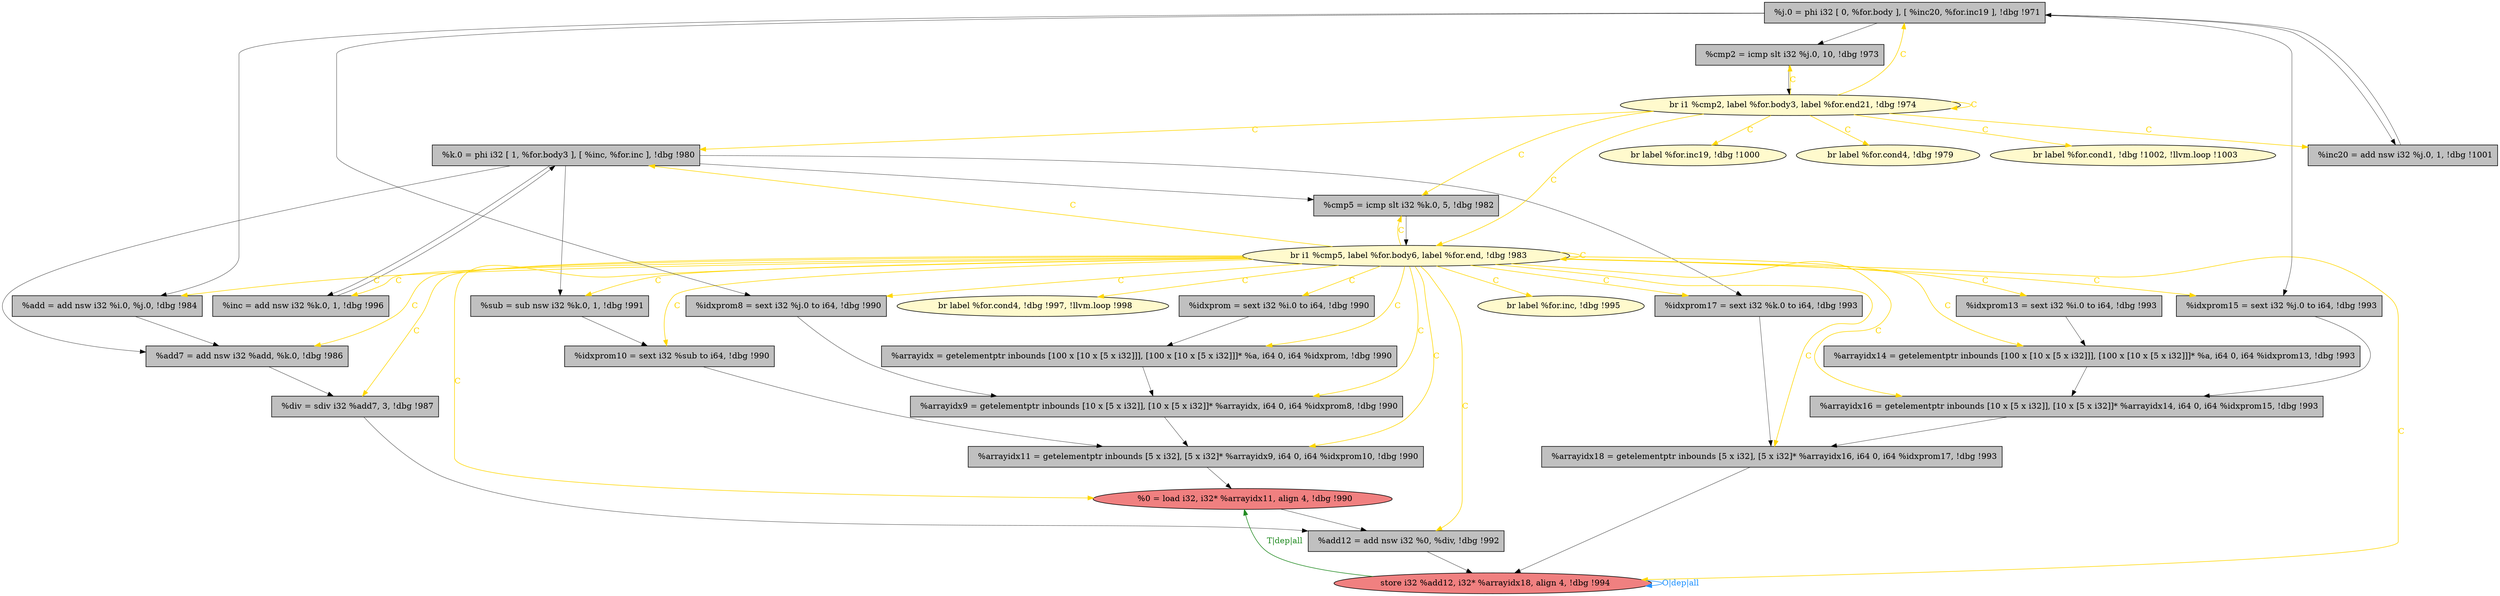 
digraph G {


node551 [fillcolor=grey,label="  %arrayidx11 = getelementptr inbounds [5 x i32], [5 x i32]* %arrayidx9, i64 0, i64 %idxprom10, !dbg !990",shape=rectangle,style=filled ]
node549 [fillcolor=lemonchiffon,label="  br label %for.cond4, !dbg !997, !llvm.loop !998",shape=ellipse,style=filled ]
node546 [fillcolor=grey,label="  %arrayidx9 = getelementptr inbounds [10 x [5 x i32]], [10 x [5 x i32]]* %arrayidx, i64 0, i64 %idxprom8, !dbg !990",shape=rectangle,style=filled ]
node545 [fillcolor=grey,label="  %sub = sub nsw i32 %k.0, 1, !dbg !991",shape=rectangle,style=filled ]
node544 [fillcolor=grey,label="  %idxprom10 = sext i32 %sub to i64, !dbg !990",shape=rectangle,style=filled ]
node543 [fillcolor=lightcoral,label="  %0 = load i32, i32* %arrayidx11, align 4, !dbg !990",shape=ellipse,style=filled ]
node541 [fillcolor=grey,label="  %k.0 = phi i32 [ 1, %for.body3 ], [ %inc, %for.inc ], !dbg !980",shape=rectangle,style=filled ]
node540 [fillcolor=grey,label="  %idxprom17 = sext i32 %k.0 to i64, !dbg !993",shape=rectangle,style=filled ]
node539 [fillcolor=grey,label="  %add12 = add nsw i32 %0, %div, !dbg !992",shape=rectangle,style=filled ]
node538 [fillcolor=grey,label="  %inc = add nsw i32 %k.0, 1, !dbg !996",shape=rectangle,style=filled ]
node536 [fillcolor=grey,label="  %arrayidx18 = getelementptr inbounds [5 x i32], [5 x i32]* %arrayidx16, i64 0, i64 %idxprom17, !dbg !993",shape=rectangle,style=filled ]
node529 [fillcolor=lemonchiffon,label="  br i1 %cmp5, label %for.body6, label %for.end, !dbg !983",shape=ellipse,style=filled ]
node547 [fillcolor=grey,label="  %cmp5 = icmp slt i32 %k.0, 5, !dbg !982",shape=rectangle,style=filled ]
node525 [fillcolor=grey,label="  %idxprom15 = sext i32 %j.0 to i64, !dbg !993",shape=rectangle,style=filled ]
node528 [fillcolor=lemonchiffon,label="  br label %for.inc19, !dbg !1000",shape=ellipse,style=filled ]
node532 [fillcolor=grey,label="  %arrayidx16 = getelementptr inbounds [10 x [5 x i32]], [10 x [5 x i32]]* %arrayidx14, i64 0, i64 %idxprom15, !dbg !993",shape=rectangle,style=filled ]
node530 [fillcolor=grey,label="  %j.0 = phi i32 [ 0, %for.body ], [ %inc20, %for.inc19 ], !dbg !971",shape=rectangle,style=filled ]
node521 [fillcolor=grey,label="  %div = sdiv i32 %add7, 3, !dbg !987",shape=rectangle,style=filled ]
node550 [fillcolor=lemonchiffon,label="  br label %for.cond4, !dbg !979",shape=ellipse,style=filled ]
node522 [fillcolor=grey,label="  %add = add nsw i32 %i.0, %j.0, !dbg !984",shape=rectangle,style=filled ]
node526 [fillcolor=grey,label="  %inc20 = add nsw i32 %j.0, 1, !dbg !1001",shape=rectangle,style=filled ]
node520 [fillcolor=grey,label="  %idxprom = sext i32 %i.0 to i64, !dbg !990",shape=rectangle,style=filled ]
node523 [fillcolor=lemonchiffon,label="  br label %for.cond1, !dbg !1002, !llvm.loop !1003",shape=ellipse,style=filled ]
node527 [fillcolor=grey,label="  %arrayidx14 = getelementptr inbounds [100 x [10 x [5 x i32]]], [100 x [10 x [5 x i32]]]* %a, i64 0, i64 %idxprom13, !dbg !993",shape=rectangle,style=filled ]
node524 [fillcolor=grey,label="  %add7 = add nsw i32 %add, %k.0, !dbg !986",shape=rectangle,style=filled ]
node533 [fillcolor=grey,label="  %idxprom8 = sext i32 %j.0 to i64, !dbg !990",shape=rectangle,style=filled ]
node548 [fillcolor=grey,label="  %arrayidx = getelementptr inbounds [100 x [10 x [5 x i32]]], [100 x [10 x [5 x i32]]]* %a, i64 0, i64 %idxprom, !dbg !990",shape=rectangle,style=filled ]
node537 [fillcolor=grey,label="  %idxprom13 = sext i32 %i.0 to i64, !dbg !993",shape=rectangle,style=filled ]
node534 [fillcolor=lemonchiffon,label="  br label %for.inc, !dbg !995",shape=ellipse,style=filled ]
node542 [fillcolor=grey,label="  %cmp2 = icmp slt i32 %j.0, 10, !dbg !973",shape=rectangle,style=filled ]
node531 [fillcolor=lemonchiffon,label="  br i1 %cmp2, label %for.body3, label %for.end21, !dbg !974",shape=ellipse,style=filled ]
node535 [fillcolor=lightcoral,label="  store i32 %add12, i32* %arrayidx18, align 4, !dbg !994",shape=ellipse,style=filled ]

node520->node548 [style=solid,color=black,label="",penwidth=0.5,fontcolor=black ]
node541->node538 [style=solid,color=black,label="",penwidth=0.5,fontcolor=black ]
node529->node543 [style=solid,color=gold,label="C",penwidth=1.0,fontcolor=gold ]
node526->node530 [style=solid,color=black,label="",penwidth=0.5,fontcolor=black ]
node541->node540 [style=solid,color=black,label="",penwidth=0.5,fontcolor=black ]
node548->node546 [style=solid,color=black,label="",penwidth=0.5,fontcolor=black ]
node521->node539 [style=solid,color=black,label="",penwidth=0.5,fontcolor=black ]
node529->node527 [style=solid,color=gold,label="C",penwidth=1.0,fontcolor=gold ]
node541->node545 [style=solid,color=black,label="",penwidth=0.5,fontcolor=black ]
node522->node524 [style=solid,color=black,label="",penwidth=0.5,fontcolor=black ]
node530->node542 [style=solid,color=black,label="",penwidth=0.5,fontcolor=black ]
node529->node524 [style=solid,color=gold,label="C",penwidth=1.0,fontcolor=gold ]
node540->node536 [style=solid,color=black,label="",penwidth=0.5,fontcolor=black ]
node547->node529 [style=solid,color=black,label="",penwidth=0.5,fontcolor=black ]
node539->node535 [style=solid,color=black,label="",penwidth=0.5,fontcolor=black ]
node545->node544 [style=solid,color=black,label="",penwidth=0.5,fontcolor=black ]
node530->node533 [style=solid,color=black,label="",penwidth=0.5,fontcolor=black ]
node524->node521 [style=solid,color=black,label="",penwidth=0.5,fontcolor=black ]
node529->node545 [style=solid,color=gold,label="C",penwidth=1.0,fontcolor=gold ]
node529->node525 [style=solid,color=gold,label="C",penwidth=1.0,fontcolor=gold ]
node531->node526 [style=solid,color=gold,label="C",penwidth=1.0,fontcolor=gold ]
node529->node544 [style=solid,color=gold,label="C",penwidth=1.0,fontcolor=gold ]
node538->node541 [style=solid,color=black,label="",penwidth=0.5,fontcolor=black ]
node531->node547 [style=solid,color=gold,label="C",penwidth=1.0,fontcolor=gold ]
node529->node520 [style=solid,color=gold,label="C",penwidth=1.0,fontcolor=gold ]
node529->node551 [style=solid,color=gold,label="C",penwidth=1.0,fontcolor=gold ]
node531->node523 [style=solid,color=gold,label="C",penwidth=1.0,fontcolor=gold ]
node541->node524 [style=solid,color=black,label="",penwidth=0.5,fontcolor=black ]
node529->node548 [style=solid,color=gold,label="C",penwidth=1.0,fontcolor=gold ]
node530->node522 [style=solid,color=black,label="",penwidth=0.5,fontcolor=black ]
node529->node533 [style=solid,color=gold,label="C",penwidth=1.0,fontcolor=gold ]
node529->node534 [style=solid,color=gold,label="C",penwidth=1.0,fontcolor=gold ]
node529->node541 [style=solid,color=gold,label="C",penwidth=1.0,fontcolor=gold ]
node532->node536 [style=solid,color=black,label="",penwidth=0.5,fontcolor=black ]
node536->node535 [style=solid,color=black,label="",penwidth=0.5,fontcolor=black ]
node529->node540 [style=solid,color=gold,label="C",penwidth=1.0,fontcolor=gold ]
node529->node521 [style=solid,color=gold,label="C",penwidth=1.0,fontcolor=gold ]
node529->node522 [style=solid,color=gold,label="C",penwidth=1.0,fontcolor=gold ]
node529->node535 [style=solid,color=gold,label="C",penwidth=1.0,fontcolor=gold ]
node535->node543 [style=solid,color=forestgreen,label="T|dep|all",penwidth=1.0,fontcolor=forestgreen ]
node531->node531 [style=solid,color=gold,label="C",penwidth=1.0,fontcolor=gold ]
node531->node528 [style=solid,color=gold,label="C",penwidth=1.0,fontcolor=gold ]
node543->node539 [style=solid,color=black,label="",penwidth=0.5,fontcolor=black ]
node531->node529 [style=solid,color=gold,label="C",penwidth=1.0,fontcolor=gold ]
node527->node532 [style=solid,color=black,label="",penwidth=0.5,fontcolor=black ]
node542->node531 [style=solid,color=black,label="",penwidth=0.5,fontcolor=black ]
node529->node549 [style=solid,color=gold,label="C",penwidth=1.0,fontcolor=gold ]
node529->node539 [style=solid,color=gold,label="C",penwidth=1.0,fontcolor=gold ]
node529->node529 [style=solid,color=gold,label="C",penwidth=1.0,fontcolor=gold ]
node531->node542 [style=solid,color=gold,label="C",penwidth=1.0,fontcolor=gold ]
node531->node550 [style=solid,color=gold,label="C",penwidth=1.0,fontcolor=gold ]
node529->node538 [style=solid,color=gold,label="C",penwidth=1.0,fontcolor=gold ]
node529->node536 [style=solid,color=gold,label="C",penwidth=1.0,fontcolor=gold ]
node544->node551 [style=solid,color=black,label="",penwidth=0.5,fontcolor=black ]
node531->node530 [style=solid,color=gold,label="C",penwidth=1.0,fontcolor=gold ]
node531->node541 [style=solid,color=gold,label="C",penwidth=1.0,fontcolor=gold ]
node537->node527 [style=solid,color=black,label="",penwidth=0.5,fontcolor=black ]
node529->node547 [style=solid,color=gold,label="C",penwidth=1.0,fontcolor=gold ]
node541->node547 [style=solid,color=black,label="",penwidth=0.5,fontcolor=black ]
node529->node537 [style=solid,color=gold,label="C",penwidth=1.0,fontcolor=gold ]
node529->node546 [style=solid,color=gold,label="C",penwidth=1.0,fontcolor=gold ]
node530->node526 [style=solid,color=black,label="",penwidth=0.5,fontcolor=black ]
node546->node551 [style=solid,color=black,label="",penwidth=0.5,fontcolor=black ]
node529->node532 [style=solid,color=gold,label="C",penwidth=1.0,fontcolor=gold ]
node533->node546 [style=solid,color=black,label="",penwidth=0.5,fontcolor=black ]
node525->node532 [style=solid,color=black,label="",penwidth=0.5,fontcolor=black ]
node551->node543 [style=solid,color=black,label="",penwidth=0.5,fontcolor=black ]
node535->node535 [style=solid,color=dodgerblue,label="O|dep|all",penwidth=1.0,fontcolor=dodgerblue ]
node530->node525 [style=solid,color=black,label="",penwidth=0.5,fontcolor=black ]


}
